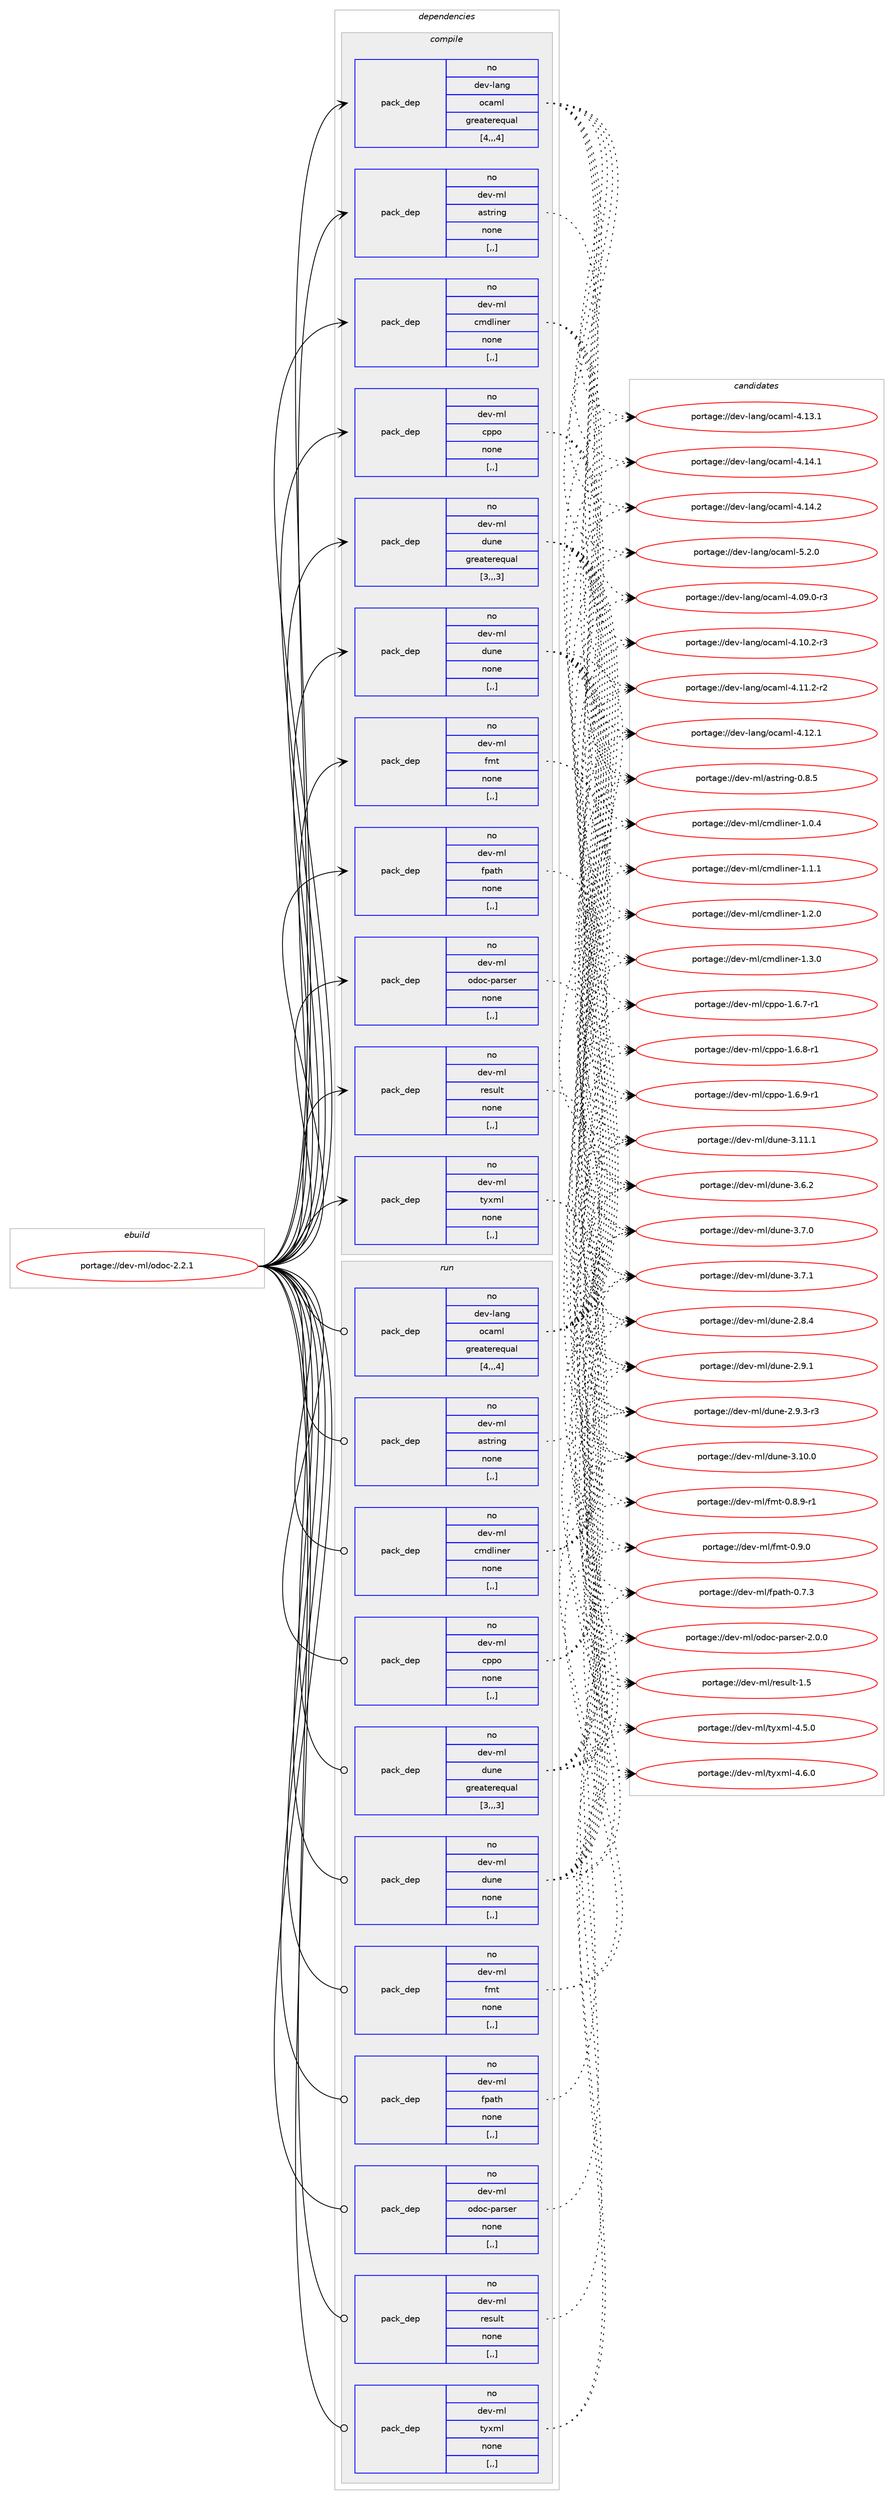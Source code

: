 digraph prolog {

# *************
# Graph options
# *************

newrank=true;
concentrate=true;
compound=true;
graph [rankdir=LR,fontname=Helvetica,fontsize=10,ranksep=1.5];#, ranksep=2.5, nodesep=0.2];
edge  [arrowhead=vee];
node  [fontname=Helvetica,fontsize=10];

# **********
# The ebuild
# **********

subgraph cluster_leftcol {
color=gray;
rank=same;
label=<<i>ebuild</i>>;
id [label="portage://dev-ml/odoc-2.2.1", color=red, width=4, href="../dev-ml/odoc-2.2.1.svg"];
}

# ****************
# The dependencies
# ****************

subgraph cluster_midcol {
color=gray;
label=<<i>dependencies</i>>;
subgraph cluster_compile {
fillcolor="#eeeeee";
style=filled;
label=<<i>compile</i>>;
subgraph pack88211 {
dependency118232 [label=<<TABLE BORDER="0" CELLBORDER="1" CELLSPACING="0" CELLPADDING="4" WIDTH="220"><TR><TD ROWSPAN="6" CELLPADDING="30">pack_dep</TD></TR><TR><TD WIDTH="110">no</TD></TR><TR><TD>dev-lang</TD></TR><TR><TD>ocaml</TD></TR><TR><TD>greaterequal</TD></TR><TR><TD>[4,,,4]</TD></TR></TABLE>>, shape=none, color=blue];
}
id:e -> dependency118232:w [weight=20,style="solid",arrowhead="vee"];
subgraph pack88212 {
dependency118233 [label=<<TABLE BORDER="0" CELLBORDER="1" CELLSPACING="0" CELLPADDING="4" WIDTH="220"><TR><TD ROWSPAN="6" CELLPADDING="30">pack_dep</TD></TR><TR><TD WIDTH="110">no</TD></TR><TR><TD>dev-ml</TD></TR><TR><TD>astring</TD></TR><TR><TD>none</TD></TR><TR><TD>[,,]</TD></TR></TABLE>>, shape=none, color=blue];
}
id:e -> dependency118233:w [weight=20,style="solid",arrowhead="vee"];
subgraph pack88213 {
dependency118234 [label=<<TABLE BORDER="0" CELLBORDER="1" CELLSPACING="0" CELLPADDING="4" WIDTH="220"><TR><TD ROWSPAN="6" CELLPADDING="30">pack_dep</TD></TR><TR><TD WIDTH="110">no</TD></TR><TR><TD>dev-ml</TD></TR><TR><TD>cmdliner</TD></TR><TR><TD>none</TD></TR><TR><TD>[,,]</TD></TR></TABLE>>, shape=none, color=blue];
}
id:e -> dependency118234:w [weight=20,style="solid",arrowhead="vee"];
subgraph pack88214 {
dependency118235 [label=<<TABLE BORDER="0" CELLBORDER="1" CELLSPACING="0" CELLPADDING="4" WIDTH="220"><TR><TD ROWSPAN="6" CELLPADDING="30">pack_dep</TD></TR><TR><TD WIDTH="110">no</TD></TR><TR><TD>dev-ml</TD></TR><TR><TD>cppo</TD></TR><TR><TD>none</TD></TR><TR><TD>[,,]</TD></TR></TABLE>>, shape=none, color=blue];
}
id:e -> dependency118235:w [weight=20,style="solid",arrowhead="vee"];
subgraph pack88215 {
dependency118236 [label=<<TABLE BORDER="0" CELLBORDER="1" CELLSPACING="0" CELLPADDING="4" WIDTH="220"><TR><TD ROWSPAN="6" CELLPADDING="30">pack_dep</TD></TR><TR><TD WIDTH="110">no</TD></TR><TR><TD>dev-ml</TD></TR><TR><TD>dune</TD></TR><TR><TD>greaterequal</TD></TR><TR><TD>[3,,,3]</TD></TR></TABLE>>, shape=none, color=blue];
}
id:e -> dependency118236:w [weight=20,style="solid",arrowhead="vee"];
subgraph pack88216 {
dependency118237 [label=<<TABLE BORDER="0" CELLBORDER="1" CELLSPACING="0" CELLPADDING="4" WIDTH="220"><TR><TD ROWSPAN="6" CELLPADDING="30">pack_dep</TD></TR><TR><TD WIDTH="110">no</TD></TR><TR><TD>dev-ml</TD></TR><TR><TD>dune</TD></TR><TR><TD>none</TD></TR><TR><TD>[,,]</TD></TR></TABLE>>, shape=none, color=blue];
}
id:e -> dependency118237:w [weight=20,style="solid",arrowhead="vee"];
subgraph pack88217 {
dependency118238 [label=<<TABLE BORDER="0" CELLBORDER="1" CELLSPACING="0" CELLPADDING="4" WIDTH="220"><TR><TD ROWSPAN="6" CELLPADDING="30">pack_dep</TD></TR><TR><TD WIDTH="110">no</TD></TR><TR><TD>dev-ml</TD></TR><TR><TD>fmt</TD></TR><TR><TD>none</TD></TR><TR><TD>[,,]</TD></TR></TABLE>>, shape=none, color=blue];
}
id:e -> dependency118238:w [weight=20,style="solid",arrowhead="vee"];
subgraph pack88218 {
dependency118239 [label=<<TABLE BORDER="0" CELLBORDER="1" CELLSPACING="0" CELLPADDING="4" WIDTH="220"><TR><TD ROWSPAN="6" CELLPADDING="30">pack_dep</TD></TR><TR><TD WIDTH="110">no</TD></TR><TR><TD>dev-ml</TD></TR><TR><TD>fpath</TD></TR><TR><TD>none</TD></TR><TR><TD>[,,]</TD></TR></TABLE>>, shape=none, color=blue];
}
id:e -> dependency118239:w [weight=20,style="solid",arrowhead="vee"];
subgraph pack88219 {
dependency118240 [label=<<TABLE BORDER="0" CELLBORDER="1" CELLSPACING="0" CELLPADDING="4" WIDTH="220"><TR><TD ROWSPAN="6" CELLPADDING="30">pack_dep</TD></TR><TR><TD WIDTH="110">no</TD></TR><TR><TD>dev-ml</TD></TR><TR><TD>odoc-parser</TD></TR><TR><TD>none</TD></TR><TR><TD>[,,]</TD></TR></TABLE>>, shape=none, color=blue];
}
id:e -> dependency118240:w [weight=20,style="solid",arrowhead="vee"];
subgraph pack88220 {
dependency118241 [label=<<TABLE BORDER="0" CELLBORDER="1" CELLSPACING="0" CELLPADDING="4" WIDTH="220"><TR><TD ROWSPAN="6" CELLPADDING="30">pack_dep</TD></TR><TR><TD WIDTH="110">no</TD></TR><TR><TD>dev-ml</TD></TR><TR><TD>result</TD></TR><TR><TD>none</TD></TR><TR><TD>[,,]</TD></TR></TABLE>>, shape=none, color=blue];
}
id:e -> dependency118241:w [weight=20,style="solid",arrowhead="vee"];
subgraph pack88221 {
dependency118242 [label=<<TABLE BORDER="0" CELLBORDER="1" CELLSPACING="0" CELLPADDING="4" WIDTH="220"><TR><TD ROWSPAN="6" CELLPADDING="30">pack_dep</TD></TR><TR><TD WIDTH="110">no</TD></TR><TR><TD>dev-ml</TD></TR><TR><TD>tyxml</TD></TR><TR><TD>none</TD></TR><TR><TD>[,,]</TD></TR></TABLE>>, shape=none, color=blue];
}
id:e -> dependency118242:w [weight=20,style="solid",arrowhead="vee"];
}
subgraph cluster_compileandrun {
fillcolor="#eeeeee";
style=filled;
label=<<i>compile and run</i>>;
}
subgraph cluster_run {
fillcolor="#eeeeee";
style=filled;
label=<<i>run</i>>;
subgraph pack88222 {
dependency118243 [label=<<TABLE BORDER="0" CELLBORDER="1" CELLSPACING="0" CELLPADDING="4" WIDTH="220"><TR><TD ROWSPAN="6" CELLPADDING="30">pack_dep</TD></TR><TR><TD WIDTH="110">no</TD></TR><TR><TD>dev-lang</TD></TR><TR><TD>ocaml</TD></TR><TR><TD>greaterequal</TD></TR><TR><TD>[4,,,4]</TD></TR></TABLE>>, shape=none, color=blue];
}
id:e -> dependency118243:w [weight=20,style="solid",arrowhead="odot"];
subgraph pack88223 {
dependency118244 [label=<<TABLE BORDER="0" CELLBORDER="1" CELLSPACING="0" CELLPADDING="4" WIDTH="220"><TR><TD ROWSPAN="6" CELLPADDING="30">pack_dep</TD></TR><TR><TD WIDTH="110">no</TD></TR><TR><TD>dev-ml</TD></TR><TR><TD>astring</TD></TR><TR><TD>none</TD></TR><TR><TD>[,,]</TD></TR></TABLE>>, shape=none, color=blue];
}
id:e -> dependency118244:w [weight=20,style="solid",arrowhead="odot"];
subgraph pack88224 {
dependency118245 [label=<<TABLE BORDER="0" CELLBORDER="1" CELLSPACING="0" CELLPADDING="4" WIDTH="220"><TR><TD ROWSPAN="6" CELLPADDING="30">pack_dep</TD></TR><TR><TD WIDTH="110">no</TD></TR><TR><TD>dev-ml</TD></TR><TR><TD>cmdliner</TD></TR><TR><TD>none</TD></TR><TR><TD>[,,]</TD></TR></TABLE>>, shape=none, color=blue];
}
id:e -> dependency118245:w [weight=20,style="solid",arrowhead="odot"];
subgraph pack88225 {
dependency118246 [label=<<TABLE BORDER="0" CELLBORDER="1" CELLSPACING="0" CELLPADDING="4" WIDTH="220"><TR><TD ROWSPAN="6" CELLPADDING="30">pack_dep</TD></TR><TR><TD WIDTH="110">no</TD></TR><TR><TD>dev-ml</TD></TR><TR><TD>cppo</TD></TR><TR><TD>none</TD></TR><TR><TD>[,,]</TD></TR></TABLE>>, shape=none, color=blue];
}
id:e -> dependency118246:w [weight=20,style="solid",arrowhead="odot"];
subgraph pack88226 {
dependency118247 [label=<<TABLE BORDER="0" CELLBORDER="1" CELLSPACING="0" CELLPADDING="4" WIDTH="220"><TR><TD ROWSPAN="6" CELLPADDING="30">pack_dep</TD></TR><TR><TD WIDTH="110">no</TD></TR><TR><TD>dev-ml</TD></TR><TR><TD>dune</TD></TR><TR><TD>greaterequal</TD></TR><TR><TD>[3,,,3]</TD></TR></TABLE>>, shape=none, color=blue];
}
id:e -> dependency118247:w [weight=20,style="solid",arrowhead="odot"];
subgraph pack88227 {
dependency118248 [label=<<TABLE BORDER="0" CELLBORDER="1" CELLSPACING="0" CELLPADDING="4" WIDTH="220"><TR><TD ROWSPAN="6" CELLPADDING="30">pack_dep</TD></TR><TR><TD WIDTH="110">no</TD></TR><TR><TD>dev-ml</TD></TR><TR><TD>dune</TD></TR><TR><TD>none</TD></TR><TR><TD>[,,]</TD></TR></TABLE>>, shape=none, color=blue];
}
id:e -> dependency118248:w [weight=20,style="solid",arrowhead="odot"];
subgraph pack88228 {
dependency118249 [label=<<TABLE BORDER="0" CELLBORDER="1" CELLSPACING="0" CELLPADDING="4" WIDTH="220"><TR><TD ROWSPAN="6" CELLPADDING="30">pack_dep</TD></TR><TR><TD WIDTH="110">no</TD></TR><TR><TD>dev-ml</TD></TR><TR><TD>fmt</TD></TR><TR><TD>none</TD></TR><TR><TD>[,,]</TD></TR></TABLE>>, shape=none, color=blue];
}
id:e -> dependency118249:w [weight=20,style="solid",arrowhead="odot"];
subgraph pack88229 {
dependency118250 [label=<<TABLE BORDER="0" CELLBORDER="1" CELLSPACING="0" CELLPADDING="4" WIDTH="220"><TR><TD ROWSPAN="6" CELLPADDING="30">pack_dep</TD></TR><TR><TD WIDTH="110">no</TD></TR><TR><TD>dev-ml</TD></TR><TR><TD>fpath</TD></TR><TR><TD>none</TD></TR><TR><TD>[,,]</TD></TR></TABLE>>, shape=none, color=blue];
}
id:e -> dependency118250:w [weight=20,style="solid",arrowhead="odot"];
subgraph pack88230 {
dependency118251 [label=<<TABLE BORDER="0" CELLBORDER="1" CELLSPACING="0" CELLPADDING="4" WIDTH="220"><TR><TD ROWSPAN="6" CELLPADDING="30">pack_dep</TD></TR><TR><TD WIDTH="110">no</TD></TR><TR><TD>dev-ml</TD></TR><TR><TD>odoc-parser</TD></TR><TR><TD>none</TD></TR><TR><TD>[,,]</TD></TR></TABLE>>, shape=none, color=blue];
}
id:e -> dependency118251:w [weight=20,style="solid",arrowhead="odot"];
subgraph pack88231 {
dependency118252 [label=<<TABLE BORDER="0" CELLBORDER="1" CELLSPACING="0" CELLPADDING="4" WIDTH="220"><TR><TD ROWSPAN="6" CELLPADDING="30">pack_dep</TD></TR><TR><TD WIDTH="110">no</TD></TR><TR><TD>dev-ml</TD></TR><TR><TD>result</TD></TR><TR><TD>none</TD></TR><TR><TD>[,,]</TD></TR></TABLE>>, shape=none, color=blue];
}
id:e -> dependency118252:w [weight=20,style="solid",arrowhead="odot"];
subgraph pack88232 {
dependency118253 [label=<<TABLE BORDER="0" CELLBORDER="1" CELLSPACING="0" CELLPADDING="4" WIDTH="220"><TR><TD ROWSPAN="6" CELLPADDING="30">pack_dep</TD></TR><TR><TD WIDTH="110">no</TD></TR><TR><TD>dev-ml</TD></TR><TR><TD>tyxml</TD></TR><TR><TD>none</TD></TR><TR><TD>[,,]</TD></TR></TABLE>>, shape=none, color=blue];
}
id:e -> dependency118253:w [weight=20,style="solid",arrowhead="odot"];
}
}

# **************
# The candidates
# **************

subgraph cluster_choices {
rank=same;
color=gray;
label=<<i>candidates</i>>;

subgraph choice88211 {
color=black;
nodesep=1;
choice1001011184510897110103471119997109108455246485746484511451 [label="portage://dev-lang/ocaml-4.09.0-r3", color=red, width=4,href="../dev-lang/ocaml-4.09.0-r3.svg"];
choice1001011184510897110103471119997109108455246494846504511451 [label="portage://dev-lang/ocaml-4.10.2-r3", color=red, width=4,href="../dev-lang/ocaml-4.10.2-r3.svg"];
choice1001011184510897110103471119997109108455246494946504511450 [label="portage://dev-lang/ocaml-4.11.2-r2", color=red, width=4,href="../dev-lang/ocaml-4.11.2-r2.svg"];
choice100101118451089711010347111999710910845524649504649 [label="portage://dev-lang/ocaml-4.12.1", color=red, width=4,href="../dev-lang/ocaml-4.12.1.svg"];
choice100101118451089711010347111999710910845524649514649 [label="portage://dev-lang/ocaml-4.13.1", color=red, width=4,href="../dev-lang/ocaml-4.13.1.svg"];
choice100101118451089711010347111999710910845524649524649 [label="portage://dev-lang/ocaml-4.14.1", color=red, width=4,href="../dev-lang/ocaml-4.14.1.svg"];
choice100101118451089711010347111999710910845524649524650 [label="portage://dev-lang/ocaml-4.14.2", color=red, width=4,href="../dev-lang/ocaml-4.14.2.svg"];
choice1001011184510897110103471119997109108455346504648 [label="portage://dev-lang/ocaml-5.2.0", color=red, width=4,href="../dev-lang/ocaml-5.2.0.svg"];
dependency118232:e -> choice1001011184510897110103471119997109108455246485746484511451:w [style=dotted,weight="100"];
dependency118232:e -> choice1001011184510897110103471119997109108455246494846504511451:w [style=dotted,weight="100"];
dependency118232:e -> choice1001011184510897110103471119997109108455246494946504511450:w [style=dotted,weight="100"];
dependency118232:e -> choice100101118451089711010347111999710910845524649504649:w [style=dotted,weight="100"];
dependency118232:e -> choice100101118451089711010347111999710910845524649514649:w [style=dotted,weight="100"];
dependency118232:e -> choice100101118451089711010347111999710910845524649524649:w [style=dotted,weight="100"];
dependency118232:e -> choice100101118451089711010347111999710910845524649524650:w [style=dotted,weight="100"];
dependency118232:e -> choice1001011184510897110103471119997109108455346504648:w [style=dotted,weight="100"];
}
subgraph choice88212 {
color=black;
nodesep=1;
choice100101118451091084797115116114105110103454846564653 [label="portage://dev-ml/astring-0.8.5", color=red, width=4,href="../dev-ml/astring-0.8.5.svg"];
dependency118233:e -> choice100101118451091084797115116114105110103454846564653:w [style=dotted,weight="100"];
}
subgraph choice88213 {
color=black;
nodesep=1;
choice100101118451091084799109100108105110101114454946484652 [label="portage://dev-ml/cmdliner-1.0.4", color=red, width=4,href="../dev-ml/cmdliner-1.0.4.svg"];
choice100101118451091084799109100108105110101114454946494649 [label="portage://dev-ml/cmdliner-1.1.1", color=red, width=4,href="../dev-ml/cmdliner-1.1.1.svg"];
choice100101118451091084799109100108105110101114454946504648 [label="portage://dev-ml/cmdliner-1.2.0", color=red, width=4,href="../dev-ml/cmdliner-1.2.0.svg"];
choice100101118451091084799109100108105110101114454946514648 [label="portage://dev-ml/cmdliner-1.3.0", color=red, width=4,href="../dev-ml/cmdliner-1.3.0.svg"];
dependency118234:e -> choice100101118451091084799109100108105110101114454946484652:w [style=dotted,weight="100"];
dependency118234:e -> choice100101118451091084799109100108105110101114454946494649:w [style=dotted,weight="100"];
dependency118234:e -> choice100101118451091084799109100108105110101114454946504648:w [style=dotted,weight="100"];
dependency118234:e -> choice100101118451091084799109100108105110101114454946514648:w [style=dotted,weight="100"];
}
subgraph choice88214 {
color=black;
nodesep=1;
choice1001011184510910847991121121114549465446554511449 [label="portage://dev-ml/cppo-1.6.7-r1", color=red, width=4,href="../dev-ml/cppo-1.6.7-r1.svg"];
choice1001011184510910847991121121114549465446564511449 [label="portage://dev-ml/cppo-1.6.8-r1", color=red, width=4,href="../dev-ml/cppo-1.6.8-r1.svg"];
choice1001011184510910847991121121114549465446574511449 [label="portage://dev-ml/cppo-1.6.9-r1", color=red, width=4,href="../dev-ml/cppo-1.6.9-r1.svg"];
dependency118235:e -> choice1001011184510910847991121121114549465446554511449:w [style=dotted,weight="100"];
dependency118235:e -> choice1001011184510910847991121121114549465446564511449:w [style=dotted,weight="100"];
dependency118235:e -> choice1001011184510910847991121121114549465446574511449:w [style=dotted,weight="100"];
}
subgraph choice88215 {
color=black;
nodesep=1;
choice1001011184510910847100117110101455046564652 [label="portage://dev-ml/dune-2.8.4", color=red, width=4,href="../dev-ml/dune-2.8.4.svg"];
choice1001011184510910847100117110101455046574649 [label="portage://dev-ml/dune-2.9.1", color=red, width=4,href="../dev-ml/dune-2.9.1.svg"];
choice10010111845109108471001171101014550465746514511451 [label="portage://dev-ml/dune-2.9.3-r3", color=red, width=4,href="../dev-ml/dune-2.9.3-r3.svg"];
choice100101118451091084710011711010145514649484648 [label="portage://dev-ml/dune-3.10.0", color=red, width=4,href="../dev-ml/dune-3.10.0.svg"];
choice100101118451091084710011711010145514649494649 [label="portage://dev-ml/dune-3.11.1", color=red, width=4,href="../dev-ml/dune-3.11.1.svg"];
choice1001011184510910847100117110101455146544650 [label="portage://dev-ml/dune-3.6.2", color=red, width=4,href="../dev-ml/dune-3.6.2.svg"];
choice1001011184510910847100117110101455146554648 [label="portage://dev-ml/dune-3.7.0", color=red, width=4,href="../dev-ml/dune-3.7.0.svg"];
choice1001011184510910847100117110101455146554649 [label="portage://dev-ml/dune-3.7.1", color=red, width=4,href="../dev-ml/dune-3.7.1.svg"];
dependency118236:e -> choice1001011184510910847100117110101455046564652:w [style=dotted,weight="100"];
dependency118236:e -> choice1001011184510910847100117110101455046574649:w [style=dotted,weight="100"];
dependency118236:e -> choice10010111845109108471001171101014550465746514511451:w [style=dotted,weight="100"];
dependency118236:e -> choice100101118451091084710011711010145514649484648:w [style=dotted,weight="100"];
dependency118236:e -> choice100101118451091084710011711010145514649494649:w [style=dotted,weight="100"];
dependency118236:e -> choice1001011184510910847100117110101455146544650:w [style=dotted,weight="100"];
dependency118236:e -> choice1001011184510910847100117110101455146554648:w [style=dotted,weight="100"];
dependency118236:e -> choice1001011184510910847100117110101455146554649:w [style=dotted,weight="100"];
}
subgraph choice88216 {
color=black;
nodesep=1;
choice1001011184510910847100117110101455046564652 [label="portage://dev-ml/dune-2.8.4", color=red, width=4,href="../dev-ml/dune-2.8.4.svg"];
choice1001011184510910847100117110101455046574649 [label="portage://dev-ml/dune-2.9.1", color=red, width=4,href="../dev-ml/dune-2.9.1.svg"];
choice10010111845109108471001171101014550465746514511451 [label="portage://dev-ml/dune-2.9.3-r3", color=red, width=4,href="../dev-ml/dune-2.9.3-r3.svg"];
choice100101118451091084710011711010145514649484648 [label="portage://dev-ml/dune-3.10.0", color=red, width=4,href="../dev-ml/dune-3.10.0.svg"];
choice100101118451091084710011711010145514649494649 [label="portage://dev-ml/dune-3.11.1", color=red, width=4,href="../dev-ml/dune-3.11.1.svg"];
choice1001011184510910847100117110101455146544650 [label="portage://dev-ml/dune-3.6.2", color=red, width=4,href="../dev-ml/dune-3.6.2.svg"];
choice1001011184510910847100117110101455146554648 [label="portage://dev-ml/dune-3.7.0", color=red, width=4,href="../dev-ml/dune-3.7.0.svg"];
choice1001011184510910847100117110101455146554649 [label="portage://dev-ml/dune-3.7.1", color=red, width=4,href="../dev-ml/dune-3.7.1.svg"];
dependency118237:e -> choice1001011184510910847100117110101455046564652:w [style=dotted,weight="100"];
dependency118237:e -> choice1001011184510910847100117110101455046574649:w [style=dotted,weight="100"];
dependency118237:e -> choice10010111845109108471001171101014550465746514511451:w [style=dotted,weight="100"];
dependency118237:e -> choice100101118451091084710011711010145514649484648:w [style=dotted,weight="100"];
dependency118237:e -> choice100101118451091084710011711010145514649494649:w [style=dotted,weight="100"];
dependency118237:e -> choice1001011184510910847100117110101455146544650:w [style=dotted,weight="100"];
dependency118237:e -> choice1001011184510910847100117110101455146554648:w [style=dotted,weight="100"];
dependency118237:e -> choice1001011184510910847100117110101455146554649:w [style=dotted,weight="100"];
}
subgraph choice88217 {
color=black;
nodesep=1;
choice10010111845109108471021091164548465646574511449 [label="portage://dev-ml/fmt-0.8.9-r1", color=red, width=4,href="../dev-ml/fmt-0.8.9-r1.svg"];
choice1001011184510910847102109116454846574648 [label="portage://dev-ml/fmt-0.9.0", color=red, width=4,href="../dev-ml/fmt-0.9.0.svg"];
dependency118238:e -> choice10010111845109108471021091164548465646574511449:w [style=dotted,weight="100"];
dependency118238:e -> choice1001011184510910847102109116454846574648:w [style=dotted,weight="100"];
}
subgraph choice88218 {
color=black;
nodesep=1;
choice100101118451091084710211297116104454846554651 [label="portage://dev-ml/fpath-0.7.3", color=red, width=4,href="../dev-ml/fpath-0.7.3.svg"];
dependency118239:e -> choice100101118451091084710211297116104454846554651:w [style=dotted,weight="100"];
}
subgraph choice88219 {
color=black;
nodesep=1;
choice1001011184510910847111100111994511297114115101114455046484648 [label="portage://dev-ml/odoc-parser-2.0.0", color=red, width=4,href="../dev-ml/odoc-parser-2.0.0.svg"];
dependency118240:e -> choice1001011184510910847111100111994511297114115101114455046484648:w [style=dotted,weight="100"];
}
subgraph choice88220 {
color=black;
nodesep=1;
choice100101118451091084711410111511710811645494653 [label="portage://dev-ml/result-1.5", color=red, width=4,href="../dev-ml/result-1.5.svg"];
dependency118241:e -> choice100101118451091084711410111511710811645494653:w [style=dotted,weight="100"];
}
subgraph choice88221 {
color=black;
nodesep=1;
choice1001011184510910847116121120109108455246534648 [label="portage://dev-ml/tyxml-4.5.0", color=red, width=4,href="../dev-ml/tyxml-4.5.0.svg"];
choice1001011184510910847116121120109108455246544648 [label="portage://dev-ml/tyxml-4.6.0", color=red, width=4,href="../dev-ml/tyxml-4.6.0.svg"];
dependency118242:e -> choice1001011184510910847116121120109108455246534648:w [style=dotted,weight="100"];
dependency118242:e -> choice1001011184510910847116121120109108455246544648:w [style=dotted,weight="100"];
}
subgraph choice88222 {
color=black;
nodesep=1;
choice1001011184510897110103471119997109108455246485746484511451 [label="portage://dev-lang/ocaml-4.09.0-r3", color=red, width=4,href="../dev-lang/ocaml-4.09.0-r3.svg"];
choice1001011184510897110103471119997109108455246494846504511451 [label="portage://dev-lang/ocaml-4.10.2-r3", color=red, width=4,href="../dev-lang/ocaml-4.10.2-r3.svg"];
choice1001011184510897110103471119997109108455246494946504511450 [label="portage://dev-lang/ocaml-4.11.2-r2", color=red, width=4,href="../dev-lang/ocaml-4.11.2-r2.svg"];
choice100101118451089711010347111999710910845524649504649 [label="portage://dev-lang/ocaml-4.12.1", color=red, width=4,href="../dev-lang/ocaml-4.12.1.svg"];
choice100101118451089711010347111999710910845524649514649 [label="portage://dev-lang/ocaml-4.13.1", color=red, width=4,href="../dev-lang/ocaml-4.13.1.svg"];
choice100101118451089711010347111999710910845524649524649 [label="portage://dev-lang/ocaml-4.14.1", color=red, width=4,href="../dev-lang/ocaml-4.14.1.svg"];
choice100101118451089711010347111999710910845524649524650 [label="portage://dev-lang/ocaml-4.14.2", color=red, width=4,href="../dev-lang/ocaml-4.14.2.svg"];
choice1001011184510897110103471119997109108455346504648 [label="portage://dev-lang/ocaml-5.2.0", color=red, width=4,href="../dev-lang/ocaml-5.2.0.svg"];
dependency118243:e -> choice1001011184510897110103471119997109108455246485746484511451:w [style=dotted,weight="100"];
dependency118243:e -> choice1001011184510897110103471119997109108455246494846504511451:w [style=dotted,weight="100"];
dependency118243:e -> choice1001011184510897110103471119997109108455246494946504511450:w [style=dotted,weight="100"];
dependency118243:e -> choice100101118451089711010347111999710910845524649504649:w [style=dotted,weight="100"];
dependency118243:e -> choice100101118451089711010347111999710910845524649514649:w [style=dotted,weight="100"];
dependency118243:e -> choice100101118451089711010347111999710910845524649524649:w [style=dotted,weight="100"];
dependency118243:e -> choice100101118451089711010347111999710910845524649524650:w [style=dotted,weight="100"];
dependency118243:e -> choice1001011184510897110103471119997109108455346504648:w [style=dotted,weight="100"];
}
subgraph choice88223 {
color=black;
nodesep=1;
choice100101118451091084797115116114105110103454846564653 [label="portage://dev-ml/astring-0.8.5", color=red, width=4,href="../dev-ml/astring-0.8.5.svg"];
dependency118244:e -> choice100101118451091084797115116114105110103454846564653:w [style=dotted,weight="100"];
}
subgraph choice88224 {
color=black;
nodesep=1;
choice100101118451091084799109100108105110101114454946484652 [label="portage://dev-ml/cmdliner-1.0.4", color=red, width=4,href="../dev-ml/cmdliner-1.0.4.svg"];
choice100101118451091084799109100108105110101114454946494649 [label="portage://dev-ml/cmdliner-1.1.1", color=red, width=4,href="../dev-ml/cmdliner-1.1.1.svg"];
choice100101118451091084799109100108105110101114454946504648 [label="portage://dev-ml/cmdliner-1.2.0", color=red, width=4,href="../dev-ml/cmdliner-1.2.0.svg"];
choice100101118451091084799109100108105110101114454946514648 [label="portage://dev-ml/cmdliner-1.3.0", color=red, width=4,href="../dev-ml/cmdliner-1.3.0.svg"];
dependency118245:e -> choice100101118451091084799109100108105110101114454946484652:w [style=dotted,weight="100"];
dependency118245:e -> choice100101118451091084799109100108105110101114454946494649:w [style=dotted,weight="100"];
dependency118245:e -> choice100101118451091084799109100108105110101114454946504648:w [style=dotted,weight="100"];
dependency118245:e -> choice100101118451091084799109100108105110101114454946514648:w [style=dotted,weight="100"];
}
subgraph choice88225 {
color=black;
nodesep=1;
choice1001011184510910847991121121114549465446554511449 [label="portage://dev-ml/cppo-1.6.7-r1", color=red, width=4,href="../dev-ml/cppo-1.6.7-r1.svg"];
choice1001011184510910847991121121114549465446564511449 [label="portage://dev-ml/cppo-1.6.8-r1", color=red, width=4,href="../dev-ml/cppo-1.6.8-r1.svg"];
choice1001011184510910847991121121114549465446574511449 [label="portage://dev-ml/cppo-1.6.9-r1", color=red, width=4,href="../dev-ml/cppo-1.6.9-r1.svg"];
dependency118246:e -> choice1001011184510910847991121121114549465446554511449:w [style=dotted,weight="100"];
dependency118246:e -> choice1001011184510910847991121121114549465446564511449:w [style=dotted,weight="100"];
dependency118246:e -> choice1001011184510910847991121121114549465446574511449:w [style=dotted,weight="100"];
}
subgraph choice88226 {
color=black;
nodesep=1;
choice1001011184510910847100117110101455046564652 [label="portage://dev-ml/dune-2.8.4", color=red, width=4,href="../dev-ml/dune-2.8.4.svg"];
choice1001011184510910847100117110101455046574649 [label="portage://dev-ml/dune-2.9.1", color=red, width=4,href="../dev-ml/dune-2.9.1.svg"];
choice10010111845109108471001171101014550465746514511451 [label="portage://dev-ml/dune-2.9.3-r3", color=red, width=4,href="../dev-ml/dune-2.9.3-r3.svg"];
choice100101118451091084710011711010145514649484648 [label="portage://dev-ml/dune-3.10.0", color=red, width=4,href="../dev-ml/dune-3.10.0.svg"];
choice100101118451091084710011711010145514649494649 [label="portage://dev-ml/dune-3.11.1", color=red, width=4,href="../dev-ml/dune-3.11.1.svg"];
choice1001011184510910847100117110101455146544650 [label="portage://dev-ml/dune-3.6.2", color=red, width=4,href="../dev-ml/dune-3.6.2.svg"];
choice1001011184510910847100117110101455146554648 [label="portage://dev-ml/dune-3.7.0", color=red, width=4,href="../dev-ml/dune-3.7.0.svg"];
choice1001011184510910847100117110101455146554649 [label="portage://dev-ml/dune-3.7.1", color=red, width=4,href="../dev-ml/dune-3.7.1.svg"];
dependency118247:e -> choice1001011184510910847100117110101455046564652:w [style=dotted,weight="100"];
dependency118247:e -> choice1001011184510910847100117110101455046574649:w [style=dotted,weight="100"];
dependency118247:e -> choice10010111845109108471001171101014550465746514511451:w [style=dotted,weight="100"];
dependency118247:e -> choice100101118451091084710011711010145514649484648:w [style=dotted,weight="100"];
dependency118247:e -> choice100101118451091084710011711010145514649494649:w [style=dotted,weight="100"];
dependency118247:e -> choice1001011184510910847100117110101455146544650:w [style=dotted,weight="100"];
dependency118247:e -> choice1001011184510910847100117110101455146554648:w [style=dotted,weight="100"];
dependency118247:e -> choice1001011184510910847100117110101455146554649:w [style=dotted,weight="100"];
}
subgraph choice88227 {
color=black;
nodesep=1;
choice1001011184510910847100117110101455046564652 [label="portage://dev-ml/dune-2.8.4", color=red, width=4,href="../dev-ml/dune-2.8.4.svg"];
choice1001011184510910847100117110101455046574649 [label="portage://dev-ml/dune-2.9.1", color=red, width=4,href="../dev-ml/dune-2.9.1.svg"];
choice10010111845109108471001171101014550465746514511451 [label="portage://dev-ml/dune-2.9.3-r3", color=red, width=4,href="../dev-ml/dune-2.9.3-r3.svg"];
choice100101118451091084710011711010145514649484648 [label="portage://dev-ml/dune-3.10.0", color=red, width=4,href="../dev-ml/dune-3.10.0.svg"];
choice100101118451091084710011711010145514649494649 [label="portage://dev-ml/dune-3.11.1", color=red, width=4,href="../dev-ml/dune-3.11.1.svg"];
choice1001011184510910847100117110101455146544650 [label="portage://dev-ml/dune-3.6.2", color=red, width=4,href="../dev-ml/dune-3.6.2.svg"];
choice1001011184510910847100117110101455146554648 [label="portage://dev-ml/dune-3.7.0", color=red, width=4,href="../dev-ml/dune-3.7.0.svg"];
choice1001011184510910847100117110101455146554649 [label="portage://dev-ml/dune-3.7.1", color=red, width=4,href="../dev-ml/dune-3.7.1.svg"];
dependency118248:e -> choice1001011184510910847100117110101455046564652:w [style=dotted,weight="100"];
dependency118248:e -> choice1001011184510910847100117110101455046574649:w [style=dotted,weight="100"];
dependency118248:e -> choice10010111845109108471001171101014550465746514511451:w [style=dotted,weight="100"];
dependency118248:e -> choice100101118451091084710011711010145514649484648:w [style=dotted,weight="100"];
dependency118248:e -> choice100101118451091084710011711010145514649494649:w [style=dotted,weight="100"];
dependency118248:e -> choice1001011184510910847100117110101455146544650:w [style=dotted,weight="100"];
dependency118248:e -> choice1001011184510910847100117110101455146554648:w [style=dotted,weight="100"];
dependency118248:e -> choice1001011184510910847100117110101455146554649:w [style=dotted,weight="100"];
}
subgraph choice88228 {
color=black;
nodesep=1;
choice10010111845109108471021091164548465646574511449 [label="portage://dev-ml/fmt-0.8.9-r1", color=red, width=4,href="../dev-ml/fmt-0.8.9-r1.svg"];
choice1001011184510910847102109116454846574648 [label="portage://dev-ml/fmt-0.9.0", color=red, width=4,href="../dev-ml/fmt-0.9.0.svg"];
dependency118249:e -> choice10010111845109108471021091164548465646574511449:w [style=dotted,weight="100"];
dependency118249:e -> choice1001011184510910847102109116454846574648:w [style=dotted,weight="100"];
}
subgraph choice88229 {
color=black;
nodesep=1;
choice100101118451091084710211297116104454846554651 [label="portage://dev-ml/fpath-0.7.3", color=red, width=4,href="../dev-ml/fpath-0.7.3.svg"];
dependency118250:e -> choice100101118451091084710211297116104454846554651:w [style=dotted,weight="100"];
}
subgraph choice88230 {
color=black;
nodesep=1;
choice1001011184510910847111100111994511297114115101114455046484648 [label="portage://dev-ml/odoc-parser-2.0.0", color=red, width=4,href="../dev-ml/odoc-parser-2.0.0.svg"];
dependency118251:e -> choice1001011184510910847111100111994511297114115101114455046484648:w [style=dotted,weight="100"];
}
subgraph choice88231 {
color=black;
nodesep=1;
choice100101118451091084711410111511710811645494653 [label="portage://dev-ml/result-1.5", color=red, width=4,href="../dev-ml/result-1.5.svg"];
dependency118252:e -> choice100101118451091084711410111511710811645494653:w [style=dotted,weight="100"];
}
subgraph choice88232 {
color=black;
nodesep=1;
choice1001011184510910847116121120109108455246534648 [label="portage://dev-ml/tyxml-4.5.0", color=red, width=4,href="../dev-ml/tyxml-4.5.0.svg"];
choice1001011184510910847116121120109108455246544648 [label="portage://dev-ml/tyxml-4.6.0", color=red, width=4,href="../dev-ml/tyxml-4.6.0.svg"];
dependency118253:e -> choice1001011184510910847116121120109108455246534648:w [style=dotted,weight="100"];
dependency118253:e -> choice1001011184510910847116121120109108455246544648:w [style=dotted,weight="100"];
}
}

}
